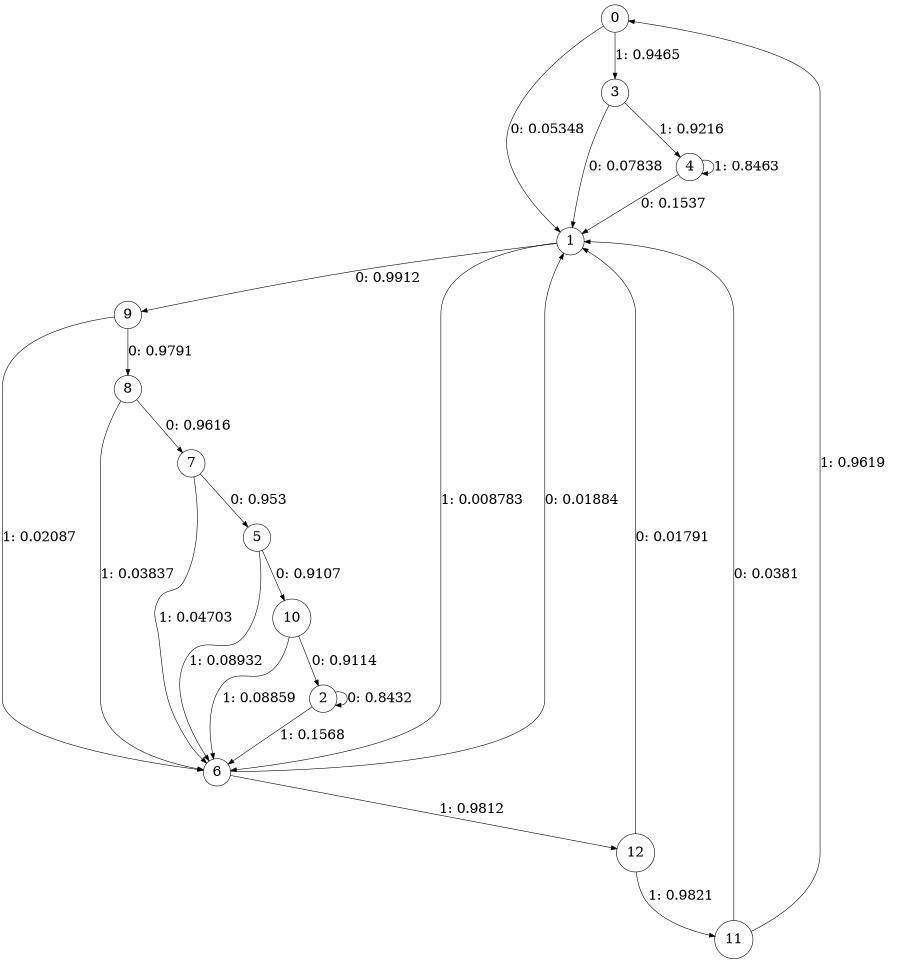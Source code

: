 digraph "ch1_face_grouped_diff_L10" {
size = "6,8.5";
ratio = "fill";
node [shape = circle];
node [fontsize = 24];
edge [fontsize = 24];
0 -> 1 [label = "0: 0.05348  "];
0 -> 3 [label = "1: 0.9465   "];
1 -> 9 [label = "0: 0.9912   "];
1 -> 6 [label = "1: 0.008783  "];
2 -> 2 [label = "0: 0.8432   "];
2 -> 6 [label = "1: 0.1568   "];
3 -> 1 [label = "0: 0.07838  "];
3 -> 4 [label = "1: 0.9216   "];
4 -> 1 [label = "0: 0.1537   "];
4 -> 4 [label = "1: 0.8463   "];
5 -> 10 [label = "0: 0.9107   "];
5 -> 6 [label = "1: 0.08932  "];
6 -> 1 [label = "0: 0.01884  "];
6 -> 12 [label = "1: 0.9812   "];
7 -> 5 [label = "0: 0.953    "];
7 -> 6 [label = "1: 0.04703  "];
8 -> 7 [label = "0: 0.9616   "];
8 -> 6 [label = "1: 0.03837  "];
9 -> 8 [label = "0: 0.9791   "];
9 -> 6 [label = "1: 0.02087  "];
10 -> 2 [label = "0: 0.9114   "];
10 -> 6 [label = "1: 0.08859  "];
11 -> 1 [label = "0: 0.0381   "];
11 -> 0 [label = "1: 0.9619   "];
12 -> 1 [label = "0: 0.01791  "];
12 -> 11 [label = "1: 0.9821   "];
}